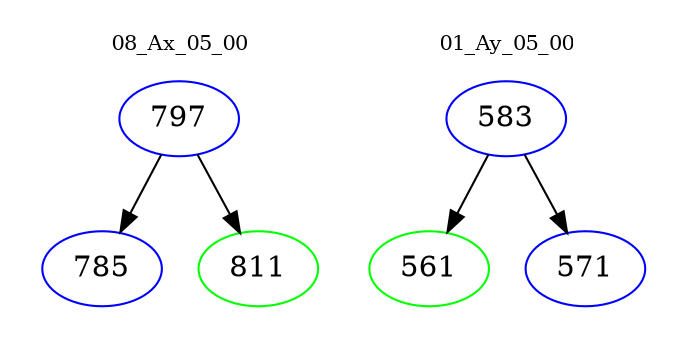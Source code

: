 digraph{
subgraph cluster_0 {
color = white
label = "08_Ax_05_00";
fontsize=10;
T0_797 [label="797", color="blue"]
T0_797 -> T0_785 [color="black"]
T0_785 [label="785", color="blue"]
T0_797 -> T0_811 [color="black"]
T0_811 [label="811", color="green"]
}
subgraph cluster_1 {
color = white
label = "01_Ay_05_00";
fontsize=10;
T1_583 [label="583", color="blue"]
T1_583 -> T1_561 [color="black"]
T1_561 [label="561", color="green"]
T1_583 -> T1_571 [color="black"]
T1_571 [label="571", color="blue"]
}
}
